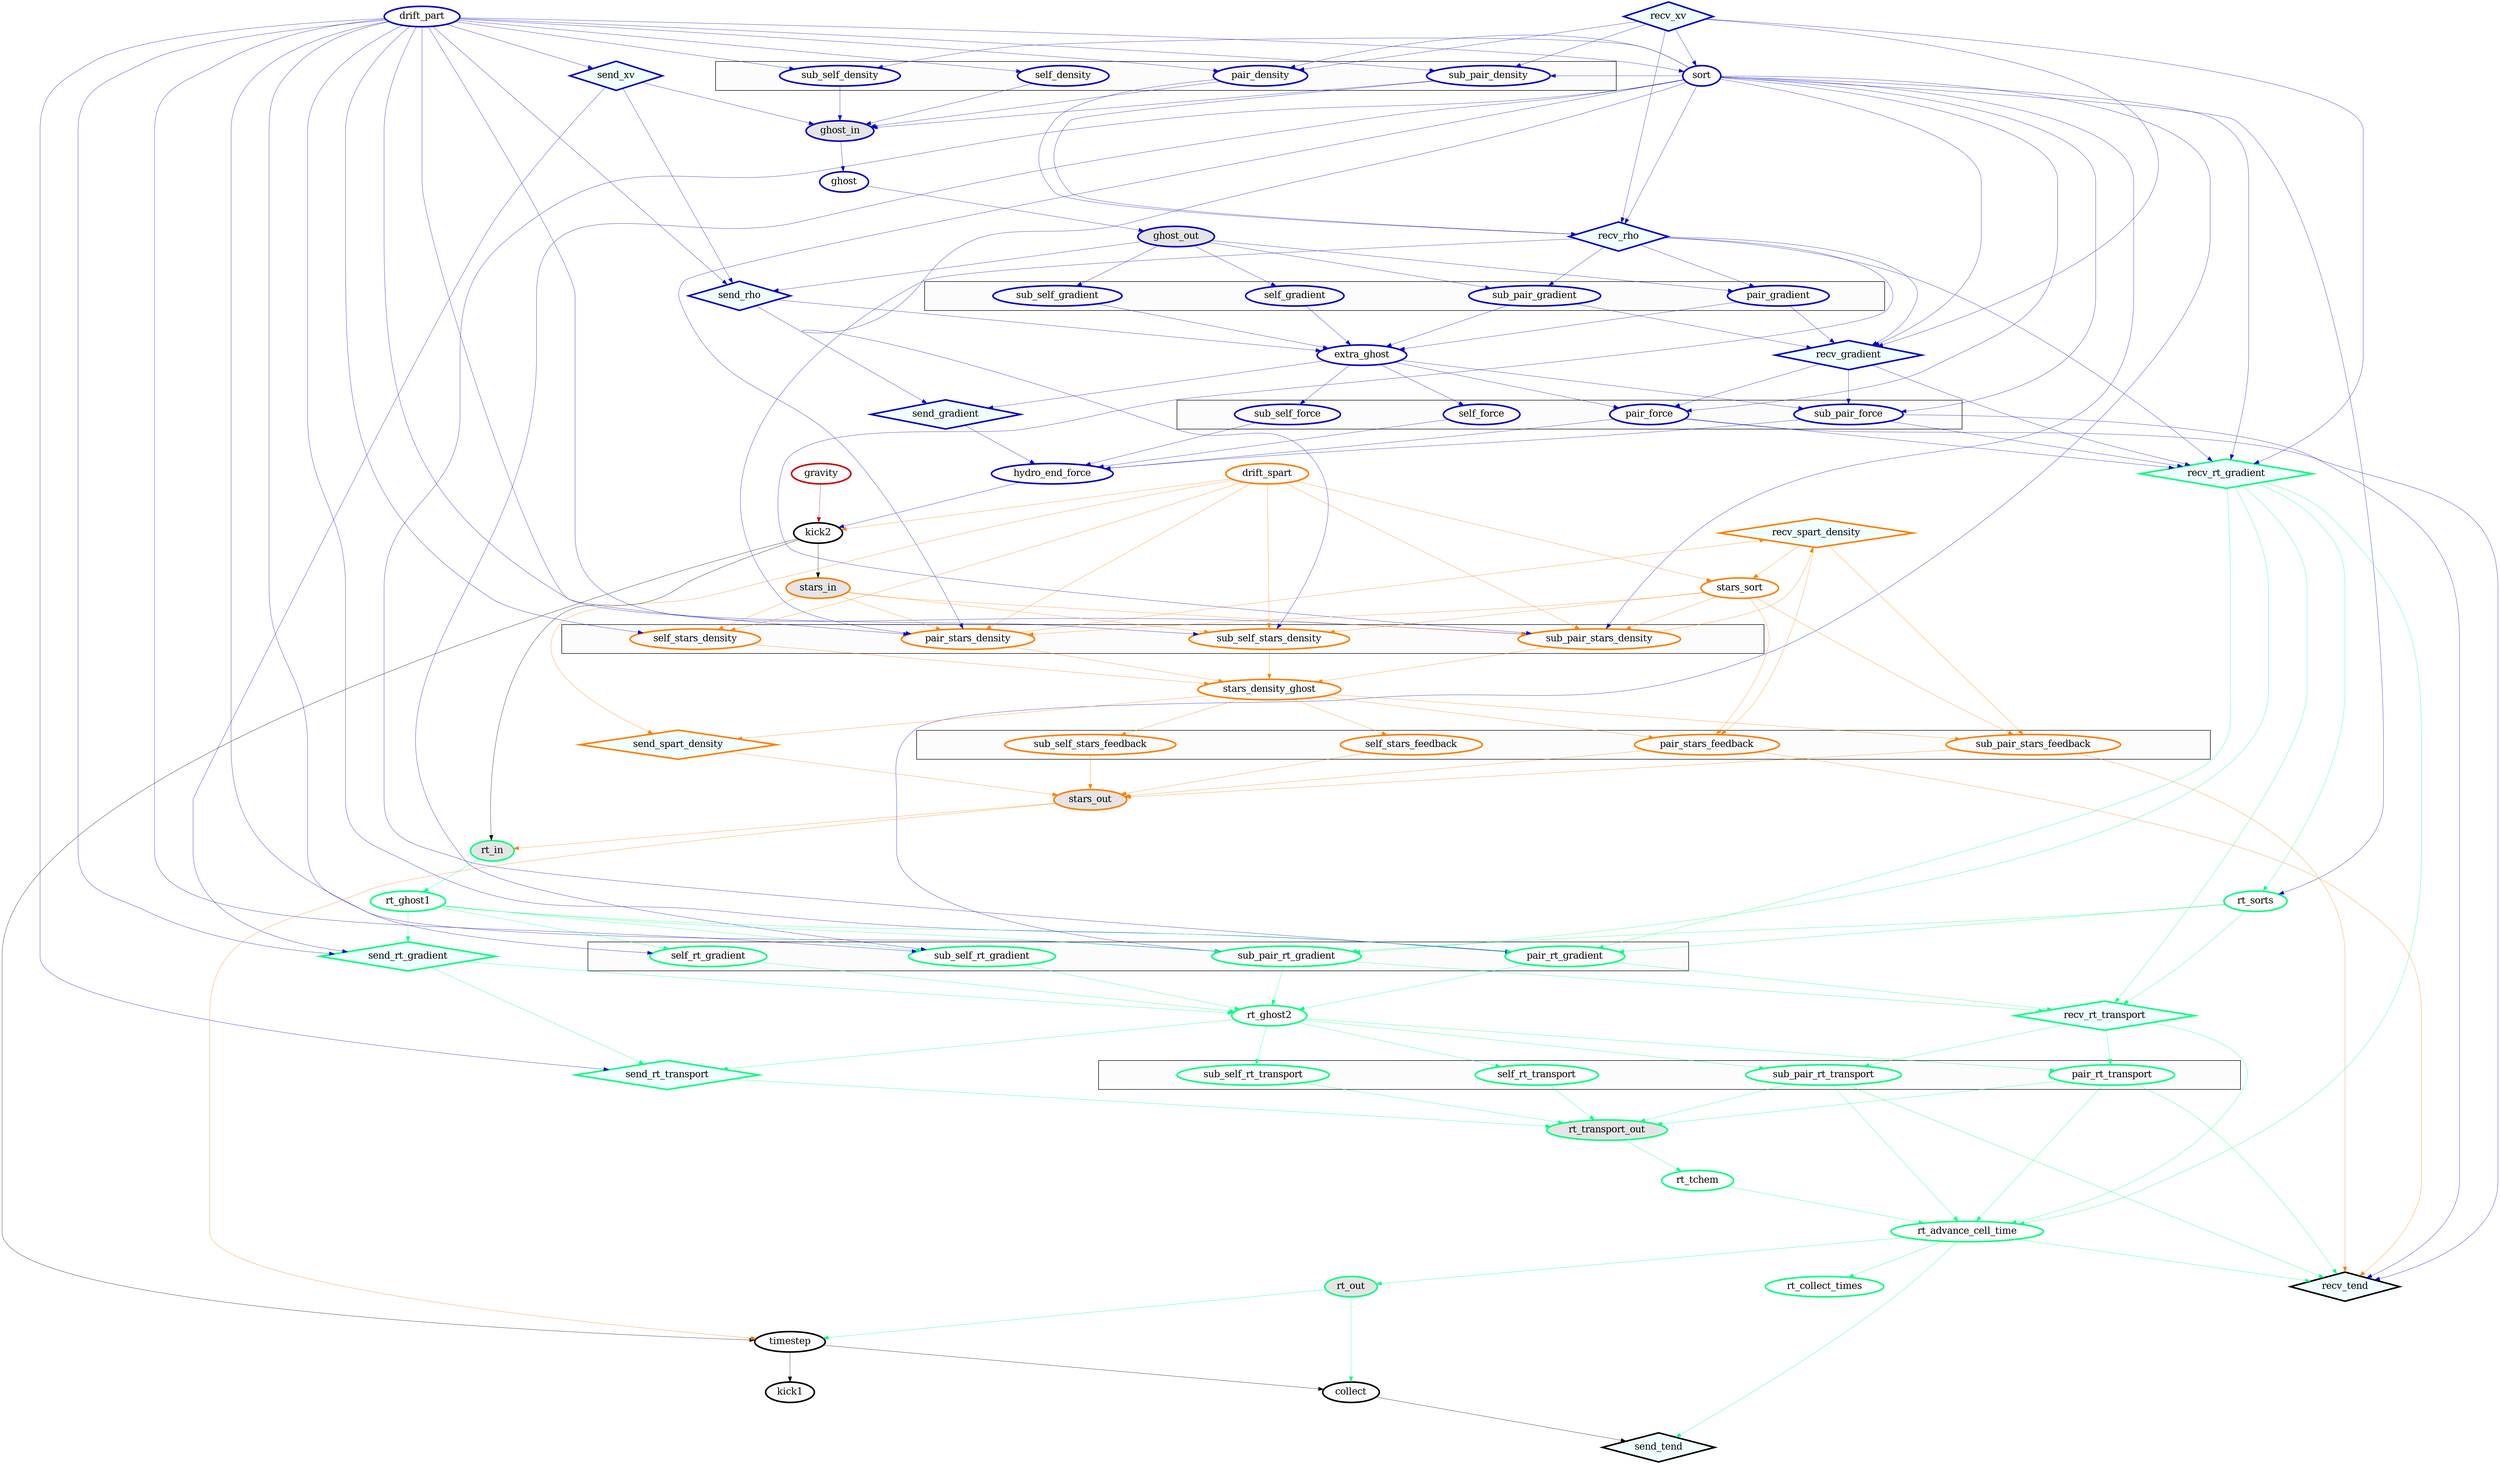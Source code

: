 digraph task_dep {
	 # Header
	 compound=true;
	 ratio=0.66;
	 node[nodesep=0.15, fontsize=18, penwidth=3.];
	 edge[fontsize=12, penwidth=0.5];
	 ranksep=0.8;

	 # Special tasks
	 sort[color=blue3];
	 self_density[color=blue3];
	 self_gradient[color=blue3];
	 self_force[color=blue3];
	 self_stars_density[color=darkorange1];
	 self_stars_feedback[color=darkorange1];
	 self_rt_gradient[color=springgreen];
	 self_rt_transport[color=springgreen];
	 pair_density[color=blue3];
	 pair_gradient[color=blue3];
	 pair_force[color=blue3];
	 gravity[color=red3];
	 pair_stars_density[color=darkorange1];
	 pair_stars_feedback[color=darkorange1];
	 pair_rt_gradient[color=springgreen];
	 pair_rt_transport[color=springgreen];
	 sub_self_density[color=blue3];
	 sub_self_gradient[color=blue3];
	 sub_self_force[color=blue3];
	 sub_self_stars_density[color=darkorange1];
	 sub_self_stars_feedback[color=darkorange1];
	 sub_self_rt_gradient[color=springgreen];
	 sub_self_rt_transport[color=springgreen];
	 sub_pair_density[color=blue3];
	 sub_pair_gradient[color=blue3];
	 sub_pair_force[color=blue3];
	 sub_pair_stars_density[color=darkorange1];
	 sub_pair_stars_feedback[color=darkorange1];
	 sub_pair_rt_gradient[color=springgreen];
	 sub_pair_rt_transport[color=springgreen];
	 ghost_in[style=filled,fillcolor=grey90,color=blue3];
	 ghost[color=blue3];
	 ghost_out[style=filled,fillcolor=grey90,color=blue3];
	 extra_ghost[color=blue3];
	 drift_part[color=blue3];
	 drift_spart[color=darkorange1];
	 hydro_end_force[color=blue3];
	 kick2[color=black];
	 timestep[color=black];
	 collect[color=black];
	 send_gradient[shape=diamond,style=filled,fillcolor=azure,color=blue3];
	 send_xv[shape=diamond,style=filled,fillcolor=azure,color=blue3];
	 send_rho[shape=diamond,style=filled,fillcolor=azure,color=blue3];
	 send_spart_density[shape=diamond,style=filled,fillcolor=azure,color=darkorange1];
	 send_rt_gradient[shape=diamond,style=filled,fillcolor=azure,color=springgreen];
	 send_rt_transport[shape=diamond,style=filled,fillcolor=azure,color=springgreen];
	 recv_gradient[shape=diamond,style=filled,fillcolor=azure,color=blue3];
	 recv_xv[shape=diamond,style=filled,fillcolor=azure,color=blue3];
	 recv_rho[shape=diamond,style=filled,fillcolor=azure,color=blue3];
	 recv_spart_density[shape=diamond,style=filled,fillcolor=azure,color=darkorange1];
	 recv_rt_gradient[shape=diamond,style=filled,fillcolor=azure,color=springgreen];
	 recv_rt_transport[shape=diamond,style=filled,fillcolor=azure,color=springgreen];
	 stars_in[style=filled,fillcolor=grey90,color=darkorange1];
	 stars_out[style=filled,fillcolor=grey90,color=darkorange1];
	 stars_density_ghost[color=darkorange1];
	 stars_sort[color=darkorange1];
	 rt_in[style=filled,fillcolor=grey90,color=springgreen];
	 rt_out[style=filled,fillcolor=grey90,color=springgreen];
	 rt_ghost1[color=springgreen];
	 rt_ghost2[color=springgreen];
	 rt_transport_out[style=filled,fillcolor=grey90,color=springgreen];
	 rt_tchem[color=springgreen];
	 rt_advance_cell_time[color=springgreen];
	 rt_sorts[color=springgreen];
	 recv_tend[shape=diamond,style=filled,fillcolor=azure,color=black];
	 kick1[color=black];
	 send_tend[shape=diamond,style=filled,fillcolor=azure,color=black];
	 rt_collect_times[color=springgreen];

	 # Clusters
	 subgraph clusterDensity {
		 label="";
		 bgcolor="grey99";
		 pair_density;
		 self_density;
		 sub_pair_density;
		 sub_self_density;
	 };

	 subgraph clusterForce {
		 label="";
		 bgcolor="grey99";
		 pair_force;
		 self_force;
		 sub_pair_force;
		 sub_self_force;
	 };

	 subgraph clusterGradient {
		 label="";
		 bgcolor="grey99";
		 pair_gradient;
		 self_gradient;
		 sub_pair_gradient;
		 sub_self_gradient;
	 };

	 subgraph clusterRTgradient {
		 label="";
		 bgcolor="grey99";
		 pair_rt_gradient;
		 self_rt_gradient;
		 sub_pair_rt_gradient;
		 sub_self_rt_gradient;
	 };

	 subgraph clusterRTtransport {
		 label="";
		 bgcolor="grey99";
		 pair_rt_transport;
		 self_rt_transport;
		 sub_pair_rt_transport;
		 sub_self_rt_transport;
	 };

	 subgraph clusterStarsDensity {
		 label="";
		 bgcolor="grey99";
		 pair_stars_density;
		 self_stars_density;
		 sub_pair_stars_density;
		 sub_self_stars_density;
	 };

	 subgraph clusterStarsFeedback {
		 label="";
		 bgcolor="grey99";
		 pair_stars_feedback;
		 self_stars_feedback;
		 sub_pair_stars_feedback;
		 sub_self_stars_feedback;
	 };


	 # Dependencies
	 sort->pair_density[color=blue3,fontcolor=blue3]
	 sort->pair_force[color=blue3,fontcolor=blue3]
	 sort->pair_stars_density[color=blue3,fontcolor=blue3]
	 sort->pair_rt_gradient[color=blue3,fontcolor=blue3]
	 sort->sub_pair_density[color=blue3,fontcolor=blue3]
	 sort->sub_pair_force[color=blue3,fontcolor=blue3]
	 sort->sub_pair_stars_density[color=blue3,fontcolor=blue3]
	 sort->sub_pair_rt_gradient[color=blue3,fontcolor=blue3]
	 sort->rt_sorts[color=blue3,fontcolor=blue3]
	 sort->recv_rt_gradient[color=blue3,fontcolor=blue3]
	 sort->recv_rho[color=blue3,fontcolor=blue3]
	 sort->recv_gradient[color=blue3,fontcolor=blue3]
	 sort->sub_self_density[color=blue3,fontcolor=blue3]
	 sort->sub_self_stars_density[color=blue3,fontcolor=blue3]
	 sort->sub_self_rt_gradient[color=blue3,fontcolor=blue3]
	 self_density->ghost_in[color=blue3,fontcolor=blue3]
	 self_gradient->extra_ghost[color=blue3,fontcolor=blue3]
	 self_force->hydro_end_force[color=blue3,fontcolor=blue3]
	 self_stars_density->stars_density_ghost[color=darkorange1,fontcolor=darkorange1]
	 self_stars_feedback->stars_out[color=darkorange1,fontcolor=darkorange1]
	 self_rt_gradient->rt_ghost2[color=springgreen,fontcolor=springgreen]
	 self_rt_transport->rt_transport_out[color=springgreen,fontcolor=springgreen]
	 pair_density->ghost_in[color=blue3,fontcolor=blue3]
	 pair_density->recv_rho[color=blue3,fontcolor=blue3]
	 pair_gradient->extra_ghost[color=blue3,fontcolor=blue3]
	 pair_gradient->recv_gradient[color=blue3,fontcolor=blue3]
	 pair_force->hydro_end_force[color=blue3,fontcolor=blue3]
	 pair_force->recv_tend[color=blue3,fontcolor=blue3]
	 pair_force->recv_rt_gradient[color=blue3,fontcolor=blue3]
	 pair_stars_density->stars_density_ghost[color=darkorange1,fontcolor=darkorange1]
	 pair_stars_density->recv_spart_density[color=darkorange1,fontcolor=darkorange1]
	 pair_stars_feedback->stars_out[color=darkorange1,fontcolor=darkorange1]
	 pair_stars_feedback->recv_tend[color=darkorange1,fontcolor=darkorange1]
	 pair_rt_gradient->rt_ghost2[color=springgreen,fontcolor=springgreen]
	 pair_rt_gradient->recv_rt_transport[color=springgreen,fontcolor=springgreen]
	 pair_rt_transport->rt_transport_out[color=springgreen,fontcolor=springgreen]
	 pair_rt_transport->recv_tend[color=springgreen,fontcolor=springgreen]
	 pair_rt_transport->rt_advance_cell_time[color=springgreen,fontcolor=springgreen]
	 sub_self_density->ghost_in[color=blue3,fontcolor=blue3]
	 sub_self_gradient->extra_ghost[color=blue3,fontcolor=blue3]
	 sub_self_force->hydro_end_force[color=blue3,fontcolor=blue3]
	 sub_self_stars_density->stars_density_ghost[color=darkorange1,fontcolor=darkorange1]
	 sub_self_stars_feedback->stars_out[color=darkorange1,fontcolor=darkorange1]
	 sub_self_rt_gradient->rt_ghost2[color=springgreen,fontcolor=springgreen]
	 sub_self_rt_transport->rt_transport_out[color=springgreen,fontcolor=springgreen]
	 sub_pair_density->ghost_in[color=blue3,fontcolor=blue3]
	 sub_pair_density->recv_rho[color=blue3,fontcolor=blue3]
	 sub_pair_gradient->extra_ghost[color=blue3,fontcolor=blue3]
	 sub_pair_gradient->recv_gradient[color=blue3,fontcolor=blue3]
	 sub_pair_force->hydro_end_force[color=blue3,fontcolor=blue3]
	 sub_pair_force->recv_tend[color=blue3,fontcolor=blue3]
	 sub_pair_force->recv_rt_gradient[color=blue3,fontcolor=blue3]
	 sub_pair_stars_density->stars_density_ghost[color=darkorange1,fontcolor=darkorange1]
	 sub_pair_stars_density->recv_spart_density[color=darkorange1,fontcolor=darkorange1]
	 sub_pair_stars_feedback->stars_out[color=darkorange1,fontcolor=darkorange1]
	 sub_pair_stars_feedback->recv_tend[color=darkorange1,fontcolor=darkorange1]
	 sub_pair_rt_gradient->rt_ghost2[color=springgreen,fontcolor=springgreen]
	 sub_pair_rt_gradient->recv_rt_transport[color=springgreen,fontcolor=springgreen]
	 sub_pair_rt_transport->rt_transport_out[color=springgreen,fontcolor=springgreen]
	 sub_pair_rt_transport->recv_tend[color=springgreen,fontcolor=springgreen]
	 sub_pair_rt_transport->rt_advance_cell_time[color=springgreen,fontcolor=springgreen]
	 ghost_in->ghost[color=blue3,fontcolor=blue3]
	 ghost->ghost_out[color=blue3,fontcolor=blue3]
	 ghost_out->sub_pair_gradient[color=blue3,fontcolor=blue3]
	 ghost_out->sub_self_gradient[color=blue3,fontcolor=blue3]
	 ghost_out->pair_gradient[color=blue3,fontcolor=blue3]
	 ghost_out->send_rho[color=blue3,fontcolor=blue3]
	 ghost_out->self_gradient[color=blue3,fontcolor=blue3]
	 extra_ghost->sub_pair_force[color=blue3,fontcolor=blue3]
	 extra_ghost->sub_self_force[color=blue3,fontcolor=blue3]
	 extra_ghost->pair_force[color=blue3,fontcolor=blue3]
	 extra_ghost->send_gradient[color=blue3,fontcolor=blue3]
	 extra_ghost->self_force[color=blue3,fontcolor=blue3]
	 drift_part->sub_pair_density[color=blue3,fontcolor=blue3]
	 drift_part->sub_pair_stars_density[color=blue3,fontcolor=blue3]
	 drift_part->sub_pair_rt_gradient[color=blue3,fontcolor=blue3]
	 drift_part->sub_self_density[color=blue3,fontcolor=blue3]
	 drift_part->sub_self_stars_density[color=blue3,fontcolor=blue3]
	 drift_part->sub_self_rt_gradient[color=blue3,fontcolor=blue3]
	 drift_part->pair_density[color=blue3,fontcolor=blue3]
	 drift_part->pair_stars_density[color=blue3,fontcolor=blue3]
	 drift_part->pair_rt_gradient[color=blue3,fontcolor=blue3]
	 drift_part->sort[color=blue3,fontcolor=blue3]
	 drift_part->send_rho[color=blue3,fontcolor=blue3]
	 drift_part->send_xv[color=blue3,fontcolor=blue3]
	 drift_part->send_rt_gradient[color=blue3,fontcolor=blue3]
	 drift_part->send_rt_transport[color=blue3,fontcolor=blue3]
	 drift_part->self_density[color=blue3,fontcolor=blue3]
	 drift_part->self_stars_density[color=blue3,fontcolor=blue3]
	 drift_part->self_rt_gradient[color=blue3,fontcolor=blue3]
	 drift_spart->kick2[color=darkorange1,fontcolor=darkorange1]
	 drift_spart->sub_pair_stars_density[color=darkorange1,fontcolor=darkorange1]
	 drift_spart->sub_self_stars_density[color=darkorange1,fontcolor=darkorange1]
	 drift_spart->pair_stars_density[color=darkorange1,fontcolor=darkorange1]
	 drift_spart->stars_sort[color=darkorange1,fontcolor=darkorange1]
	 drift_spart->send_spart_density[color=darkorange1,fontcolor=darkorange1]
	 drift_spart->self_stars_density[color=darkorange1,fontcolor=darkorange1]
	 hydro_end_force->kick2[color=blue3,fontcolor=blue3]
	 kick2->timestep[color=black,fontcolor=black]
	 kick2->stars_in[color=black,fontcolor=black]
	 kick2->rt_in[color=black,fontcolor=black]
	 timestep->kick1[color=black,fontcolor=black]
	 timestep->collect[color=black,fontcolor=black]
	 collect->send_tend[color=black,fontcolor=black]
	 send_gradient->hydro_end_force[color=blue3,fontcolor=blue3]
	 send_xv->send_rho[color=blue3,fontcolor=blue3]
	 send_xv->ghost_in[color=blue3,fontcolor=blue3]
	 send_xv->send_rt_gradient[color=blue3,fontcolor=blue3]
	 send_rho->send_gradient[color=blue3,fontcolor=blue3]
	 send_rho->extra_ghost[color=blue3,fontcolor=blue3]
	 send_spart_density->stars_out[color=darkorange1,fontcolor=darkorange1]
	 send_rt_gradient->send_rt_transport[color=springgreen,fontcolor=springgreen]
	 send_rt_gradient->rt_ghost2[color=springgreen,fontcolor=springgreen]
	 send_rt_transport->rt_transport_out[color=springgreen,fontcolor=springgreen]
	 recv_gradient->recv_rt_gradient[color=blue3,fontcolor=blue3]
	 recv_gradient->sub_pair_force[color=blue3,fontcolor=blue3]
	 recv_gradient->pair_force[color=blue3,fontcolor=blue3]
	 recv_xv->recv_rho[color=blue3,fontcolor=blue3]
	 recv_xv->recv_gradient[color=blue3,fontcolor=blue3]
	 recv_xv->recv_rt_gradient[color=blue3,fontcolor=blue3]
	 recv_xv->sort[color=blue3,fontcolor=blue3]
	 recv_xv->sub_pair_density[color=blue3,fontcolor=blue3]
	 recv_xv->pair_density[color=blue3,fontcolor=blue3]
	 recv_rho->recv_gradient[color=blue3,fontcolor=blue3]
	 recv_rho->recv_rt_gradient[color=blue3,fontcolor=blue3]
	 recv_rho->sub_pair_gradient[color=blue3,fontcolor=blue3]
	 recv_rho->pair_gradient[color=blue3,fontcolor=blue3]
	 recv_rho->sub_pair_stars_density[color=blue3,fontcolor=blue3]
	 recv_rho->pair_stars_density[color=blue3,fontcolor=blue3]
	 recv_spart_density->stars_sort[color=darkorange1,fontcolor=darkorange1]
	 recv_spart_density->sub_pair_stars_feedback[color=darkorange1,fontcolor=darkorange1]
	 recv_spart_density->pair_stars_feedback[color=darkorange1,fontcolor=darkorange1]
	 recv_rt_gradient->rt_sorts[color=springgreen,fontcolor=springgreen]
	 recv_rt_gradient->recv_rt_transport[color=springgreen,fontcolor=springgreen]
	 recv_rt_gradient->rt_advance_cell_time[color=springgreen,fontcolor=springgreen]
	 recv_rt_gradient->sub_pair_rt_gradient[color=springgreen,fontcolor=springgreen]
	 recv_rt_gradient->pair_rt_gradient[color=springgreen,fontcolor=springgreen]
	 recv_rt_transport->rt_advance_cell_time[color=springgreen,fontcolor=springgreen]
	 recv_rt_transport->sub_pair_rt_transport[color=springgreen,fontcolor=springgreen]
	 recv_rt_transport->pair_rt_transport[color=springgreen,fontcolor=springgreen]
	 gravity->kick2[color=red3,fontcolor=red3]
	 stars_in->sub_pair_stars_density[color=darkorange1,fontcolor=darkorange1]
	 stars_in->sub_self_stars_density[color=darkorange1,fontcolor=darkorange1]
	 stars_in->pair_stars_density[color=darkorange1,fontcolor=darkorange1]
	 stars_in->self_stars_density[color=darkorange1,fontcolor=darkorange1]
	 stars_out->timestep[color=darkorange1,fontcolor=darkorange1]
	 stars_out->rt_in[color=darkorange1,fontcolor=darkorange1]
	 stars_density_ghost->sub_pair_stars_feedback[color=darkorange1,fontcolor=darkorange1]
	 stars_density_ghost->sub_self_stars_feedback[color=darkorange1,fontcolor=darkorange1]
	 stars_density_ghost->pair_stars_feedback[color=darkorange1,fontcolor=darkorange1]
	 stars_density_ghost->send_spart_density[color=darkorange1,fontcolor=darkorange1]
	 stars_density_ghost->self_stars_feedback[color=darkorange1,fontcolor=darkorange1]
	 stars_sort->pair_stars_feedback[color=darkorange1,fontcolor=darkorange1]
	 stars_sort->sub_pair_stars_feedback[color=darkorange1,fontcolor=darkorange1]
	 stars_sort->sub_pair_stars_density[color=darkorange1,fontcolor=darkorange1]
	 stars_sort->sub_self_stars_density[color=darkorange1,fontcolor=darkorange1]
	 stars_sort->pair_stars_density[color=darkorange1,fontcolor=darkorange1]
	 rt_in->rt_ghost1[color=springgreen,fontcolor=springgreen]
	 rt_out->timestep[color=springgreen,fontcolor=springgreen]
	 rt_out->collect[color=springgreen,fontcolor=springgreen]
	 rt_ghost1->sub_pair_rt_gradient[color=springgreen,fontcolor=springgreen]
	 rt_ghost1->sub_self_rt_gradient[color=springgreen,fontcolor=springgreen]
	 rt_ghost1->pair_rt_gradient[color=springgreen,fontcolor=springgreen]
	 rt_ghost1->send_rt_gradient[color=springgreen,fontcolor=springgreen]
	 rt_ghost1->self_rt_gradient[color=springgreen,fontcolor=springgreen]
	 rt_ghost2->sub_pair_rt_transport[color=springgreen,fontcolor=springgreen]
	 rt_ghost2->sub_self_rt_transport[color=springgreen,fontcolor=springgreen]
	 rt_ghost2->pair_rt_transport[color=springgreen,fontcolor=springgreen]
	 rt_ghost2->send_rt_transport[color=springgreen,fontcolor=springgreen]
	 rt_ghost2->self_rt_transport[color=springgreen,fontcolor=springgreen]
	 rt_transport_out->rt_tchem[color=springgreen,fontcolor=springgreen]
	 rt_tchem->rt_advance_cell_time[color=springgreen,fontcolor=springgreen]
	 rt_advance_cell_time->rt_collect_times[color=springgreen,fontcolor=springgreen]
	 rt_advance_cell_time->rt_out[color=springgreen,fontcolor=springgreen]
	 rt_advance_cell_time->send_tend[color=springgreen,fontcolor=springgreen]
	 rt_advance_cell_time->recv_tend[color=springgreen,fontcolor=springgreen]
	 rt_sorts->recv_rt_transport[color=springgreen,fontcolor=springgreen]
	 rt_sorts->sub_pair_rt_gradient[color=springgreen,fontcolor=springgreen]
	 rt_sorts->pair_rt_gradient[color=springgreen,fontcolor=springgreen]
}
